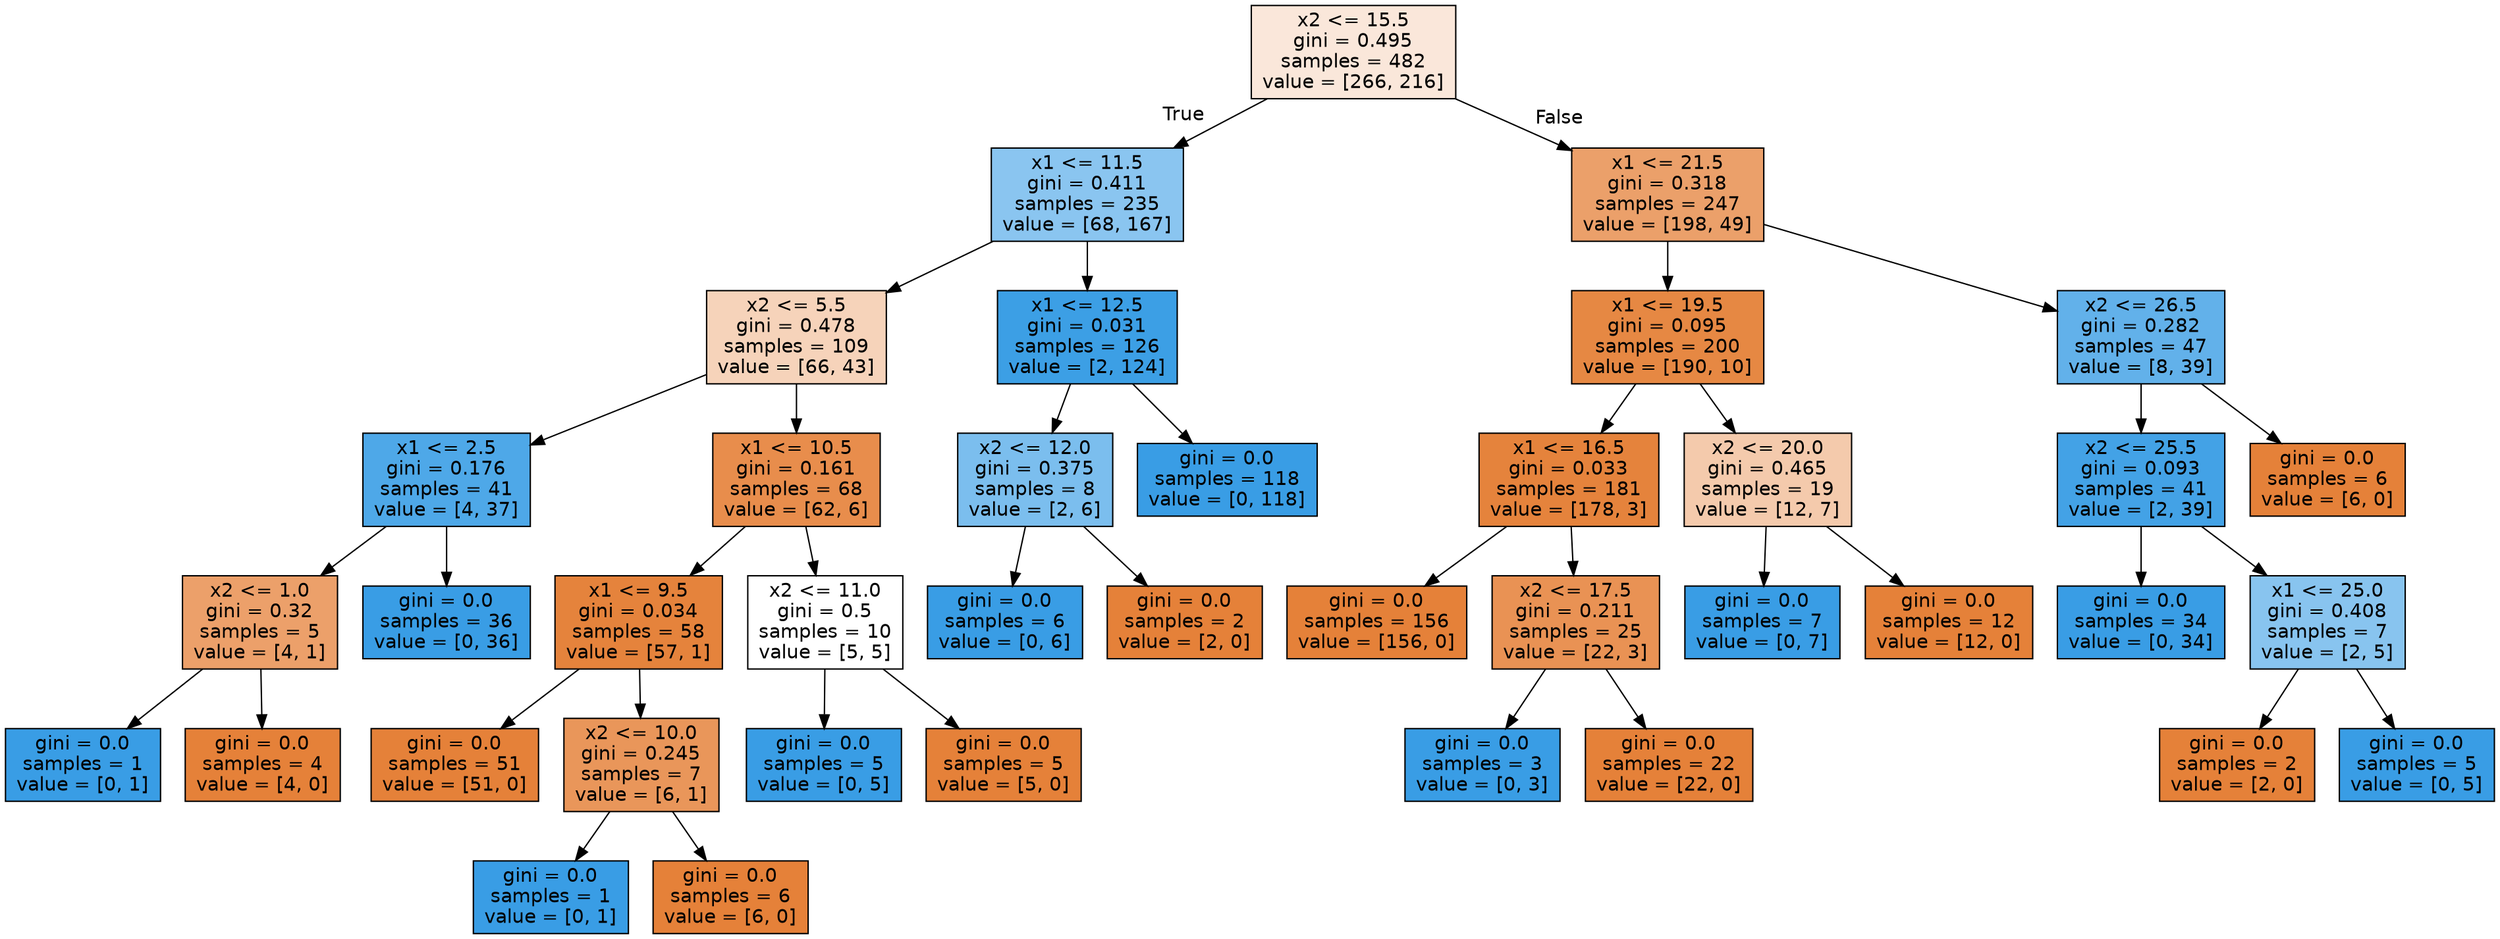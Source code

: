 digraph Tree {
node [shape=box, style="filled", color="black", fontname="helvetica"] ;
edge [fontname="helvetica"] ;
0 [label="x2 <= 15.5\ngini = 0.495\nsamples = 482\nvalue = [266, 216]", fillcolor="#fae7da"] ;
1 [label="x1 <= 11.5\ngini = 0.411\nsamples = 235\nvalue = [68, 167]", fillcolor="#8ac5f0"] ;
0 -> 1 [labeldistance=2.5, labelangle=45, headlabel="True"] ;
2 [label="x2 <= 5.5\ngini = 0.478\nsamples = 109\nvalue = [66, 43]", fillcolor="#f6d3ba"] ;
1 -> 2 ;
3 [label="x1 <= 2.5\ngini = 0.176\nsamples = 41\nvalue = [4, 37]", fillcolor="#4ea8e8"] ;
2 -> 3 ;
4 [label="x2 <= 1.0\ngini = 0.32\nsamples = 5\nvalue = [4, 1]", fillcolor="#eca06a"] ;
3 -> 4 ;
5 [label="gini = 0.0\nsamples = 1\nvalue = [0, 1]", fillcolor="#399de5"] ;
4 -> 5 ;
6 [label="gini = 0.0\nsamples = 4\nvalue = [4, 0]", fillcolor="#e58139"] ;
4 -> 6 ;
7 [label="gini = 0.0\nsamples = 36\nvalue = [0, 36]", fillcolor="#399de5"] ;
3 -> 7 ;
8 [label="x1 <= 10.5\ngini = 0.161\nsamples = 68\nvalue = [62, 6]", fillcolor="#e88d4c"] ;
2 -> 8 ;
9 [label="x1 <= 9.5\ngini = 0.034\nsamples = 58\nvalue = [57, 1]", fillcolor="#e5833c"] ;
8 -> 9 ;
10 [label="gini = 0.0\nsamples = 51\nvalue = [51, 0]", fillcolor="#e58139"] ;
9 -> 10 ;
11 [label="x2 <= 10.0\ngini = 0.245\nsamples = 7\nvalue = [6, 1]", fillcolor="#e9965a"] ;
9 -> 11 ;
12 [label="gini = 0.0\nsamples = 1\nvalue = [0, 1]", fillcolor="#399de5"] ;
11 -> 12 ;
13 [label="gini = 0.0\nsamples = 6\nvalue = [6, 0]", fillcolor="#e58139"] ;
11 -> 13 ;
14 [label="x2 <= 11.0\ngini = 0.5\nsamples = 10\nvalue = [5, 5]", fillcolor="#ffffff"] ;
8 -> 14 ;
15 [label="gini = 0.0\nsamples = 5\nvalue = [0, 5]", fillcolor="#399de5"] ;
14 -> 15 ;
16 [label="gini = 0.0\nsamples = 5\nvalue = [5, 0]", fillcolor="#e58139"] ;
14 -> 16 ;
17 [label="x1 <= 12.5\ngini = 0.031\nsamples = 126\nvalue = [2, 124]", fillcolor="#3c9fe5"] ;
1 -> 17 ;
18 [label="x2 <= 12.0\ngini = 0.375\nsamples = 8\nvalue = [2, 6]", fillcolor="#7bbeee"] ;
17 -> 18 ;
19 [label="gini = 0.0\nsamples = 6\nvalue = [0, 6]", fillcolor="#399de5"] ;
18 -> 19 ;
20 [label="gini = 0.0\nsamples = 2\nvalue = [2, 0]", fillcolor="#e58139"] ;
18 -> 20 ;
21 [label="gini = 0.0\nsamples = 118\nvalue = [0, 118]", fillcolor="#399de5"] ;
17 -> 21 ;
22 [label="x1 <= 21.5\ngini = 0.318\nsamples = 247\nvalue = [198, 49]", fillcolor="#eba06a"] ;
0 -> 22 [labeldistance=2.5, labelangle=-45, headlabel="False"] ;
23 [label="x1 <= 19.5\ngini = 0.095\nsamples = 200\nvalue = [190, 10]", fillcolor="#e68843"] ;
22 -> 23 ;
24 [label="x1 <= 16.5\ngini = 0.033\nsamples = 181\nvalue = [178, 3]", fillcolor="#e5833c"] ;
23 -> 24 ;
25 [label="gini = 0.0\nsamples = 156\nvalue = [156, 0]", fillcolor="#e58139"] ;
24 -> 25 ;
26 [label="x2 <= 17.5\ngini = 0.211\nsamples = 25\nvalue = [22, 3]", fillcolor="#e99254"] ;
24 -> 26 ;
27 [label="gini = 0.0\nsamples = 3\nvalue = [0, 3]", fillcolor="#399de5"] ;
26 -> 27 ;
28 [label="gini = 0.0\nsamples = 22\nvalue = [22, 0]", fillcolor="#e58139"] ;
26 -> 28 ;
29 [label="x2 <= 20.0\ngini = 0.465\nsamples = 19\nvalue = [12, 7]", fillcolor="#f4caac"] ;
23 -> 29 ;
30 [label="gini = 0.0\nsamples = 7\nvalue = [0, 7]", fillcolor="#399de5"] ;
29 -> 30 ;
31 [label="gini = 0.0\nsamples = 12\nvalue = [12, 0]", fillcolor="#e58139"] ;
29 -> 31 ;
32 [label="x2 <= 26.5\ngini = 0.282\nsamples = 47\nvalue = [8, 39]", fillcolor="#62b1ea"] ;
22 -> 32 ;
33 [label="x2 <= 25.5\ngini = 0.093\nsamples = 41\nvalue = [2, 39]", fillcolor="#43a2e6"] ;
32 -> 33 ;
34 [label="gini = 0.0\nsamples = 34\nvalue = [0, 34]", fillcolor="#399de5"] ;
33 -> 34 ;
35 [label="x1 <= 25.0\ngini = 0.408\nsamples = 7\nvalue = [2, 5]", fillcolor="#88c4ef"] ;
33 -> 35 ;
36 [label="gini = 0.0\nsamples = 2\nvalue = [2, 0]", fillcolor="#e58139"] ;
35 -> 36 ;
37 [label="gini = 0.0\nsamples = 5\nvalue = [0, 5]", fillcolor="#399de5"] ;
35 -> 37 ;
38 [label="gini = 0.0\nsamples = 6\nvalue = [6, 0]", fillcolor="#e58139"] ;
32 -> 38 ;
}